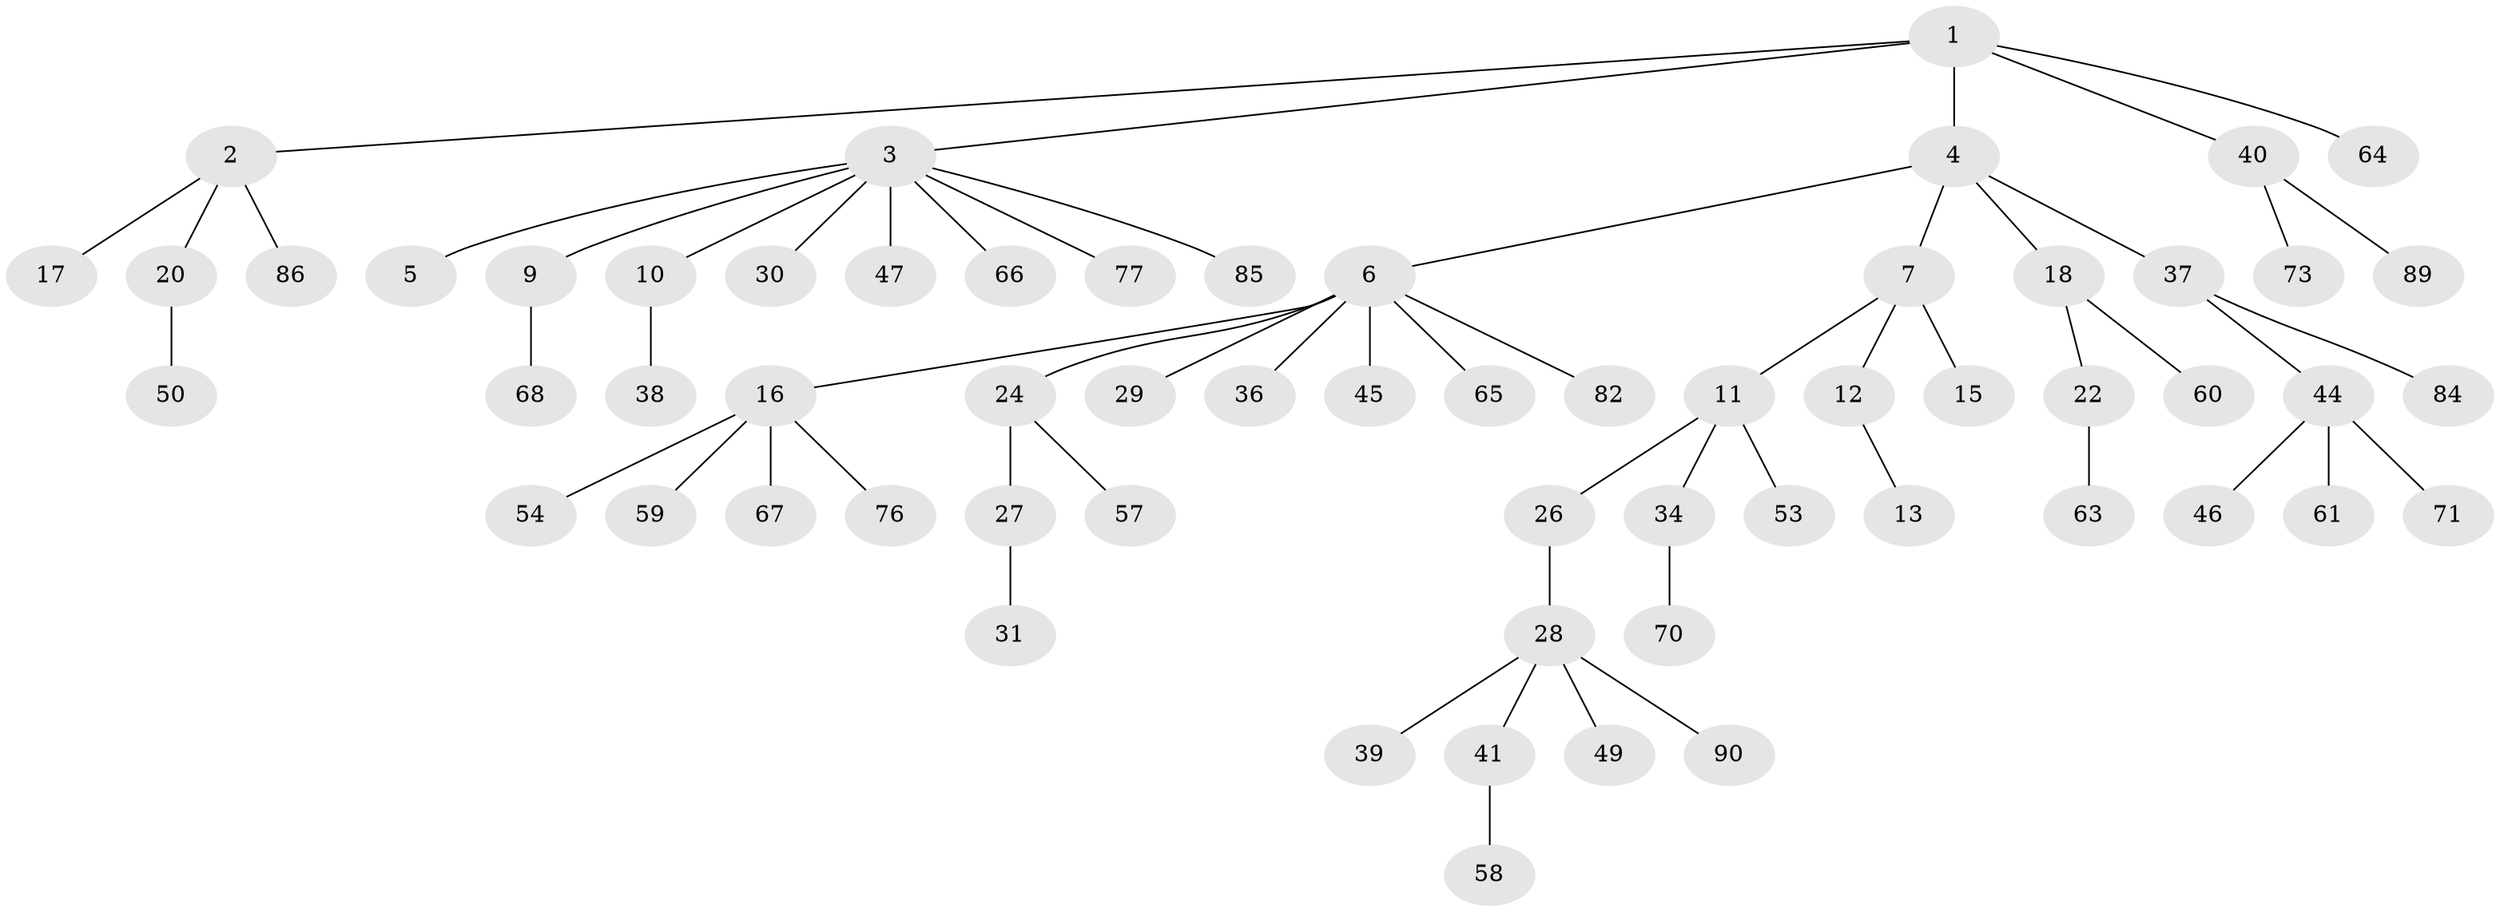 // Generated by graph-tools (version 1.1) at 2025/24/03/03/25 07:24:04]
// undirected, 62 vertices, 61 edges
graph export_dot {
graph [start="1"]
  node [color=gray90,style=filled];
  1 [super="+21"];
  2 [super="+43"];
  3 [super="+8"];
  4 [super="+32"];
  5;
  6 [super="+14"];
  7 [super="+80"];
  9 [super="+42"];
  10 [super="+72"];
  11 [super="+83"];
  12 [super="+23"];
  13;
  15;
  16 [super="+19"];
  17;
  18 [super="+25"];
  20;
  22 [super="+87"];
  24 [super="+33"];
  26 [super="+91"];
  27 [super="+35"];
  28 [super="+62"];
  29;
  30 [super="+52"];
  31;
  34 [super="+55"];
  36;
  37 [super="+79"];
  38;
  39;
  40 [super="+48"];
  41 [super="+51"];
  44 [super="+88"];
  45 [super="+78"];
  46;
  47 [super="+56"];
  49;
  50;
  53;
  54;
  57;
  58;
  59;
  60;
  61;
  63;
  64;
  65 [super="+69"];
  66;
  67 [super="+81"];
  68;
  70;
  71 [super="+74"];
  73 [super="+75"];
  76;
  77;
  82;
  84;
  85;
  86;
  89;
  90;
  1 -- 2;
  1 -- 3;
  1 -- 4;
  1 -- 40;
  1 -- 64;
  2 -- 17;
  2 -- 20;
  2 -- 86;
  3 -- 5;
  3 -- 9;
  3 -- 66;
  3 -- 85;
  3 -- 10;
  3 -- 77;
  3 -- 30;
  3 -- 47;
  4 -- 6;
  4 -- 7;
  4 -- 18;
  4 -- 37;
  6 -- 36;
  6 -- 45;
  6 -- 65;
  6 -- 16;
  6 -- 82;
  6 -- 24;
  6 -- 29;
  7 -- 11;
  7 -- 12;
  7 -- 15;
  9 -- 68;
  10 -- 38;
  11 -- 26;
  11 -- 34;
  11 -- 53;
  12 -- 13;
  16 -- 54;
  16 -- 59;
  16 -- 67;
  16 -- 76;
  18 -- 22;
  18 -- 60;
  20 -- 50;
  22 -- 63;
  24 -- 27;
  24 -- 57;
  26 -- 28;
  27 -- 31;
  28 -- 39;
  28 -- 41;
  28 -- 49;
  28 -- 90;
  34 -- 70;
  37 -- 44;
  37 -- 84;
  40 -- 73;
  40 -- 89;
  41 -- 58;
  44 -- 46;
  44 -- 61;
  44 -- 71;
}
